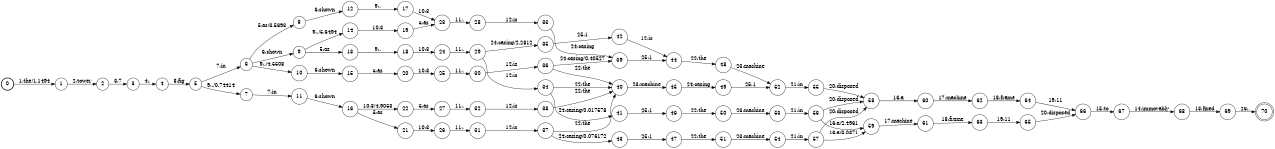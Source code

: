digraph FST {
rankdir = LR;
size = "8.5,11";
label = "";
center = 1;
orientation = Portrait;
ranksep = "0.4";
nodesep = "0.25";
0 [label = "0", shape = circle, style = bold, fontsize = 14]
	0 -> 1 [label = "1:the/1.1494", fontsize = 14];
1 [label = "1", shape = circle, style = solid, fontsize = 14]
	1 -> 2 [label = "2:tower", fontsize = 14];
2 [label = "2", shape = circle, style = solid, fontsize = 14]
	2 -> 3 [label = "3:7", fontsize = 14];
3 [label = "3", shape = circle, style = solid, fontsize = 14]
	3 -> 4 [label = "4:,", fontsize = 14];
4 [label = "4", shape = circle, style = solid, fontsize = 14]
	4 -> 5 [label = "8:fig", fontsize = 14];
5 [label = "5", shape = circle, style = solid, fontsize = 14]
	5 -> 6 [label = "7:in", fontsize = 14];
	5 -> 7 [label = "9:./0.74414", fontsize = 14];
6 [label = "6", shape = circle, style = solid, fontsize = 14]
	6 -> 8 [label = "5:as/3.5693", fontsize = 14];
	6 -> 9 [label = "6:shown", fontsize = 14];
	6 -> 10 [label = "9:./4.5508", fontsize = 14];
7 [label = "7", shape = circle, style = solid, fontsize = 14]
	7 -> 11 [label = "7:in", fontsize = 14];
8 [label = "8", shape = circle, style = solid, fontsize = 14]
	8 -> 12 [label = "6:shown", fontsize = 14];
9 [label = "9", shape = circle, style = solid, fontsize = 14]
	9 -> 13 [label = "5:as", fontsize = 14];
	9 -> 14 [label = "9:./5.6494", fontsize = 14];
10 [label = "10", shape = circle, style = solid, fontsize = 14]
	10 -> 15 [label = "6:shown", fontsize = 14];
11 [label = "11", shape = circle, style = solid, fontsize = 14]
	11 -> 16 [label = "6:shown", fontsize = 14];
12 [label = "12", shape = circle, style = solid, fontsize = 14]
	12 -> 17 [label = "9:.", fontsize = 14];
13 [label = "13", shape = circle, style = solid, fontsize = 14]
	13 -> 18 [label = "9:.", fontsize = 14];
14 [label = "14", shape = circle, style = solid, fontsize = 14]
	14 -> 19 [label = "10:3", fontsize = 14];
15 [label = "15", shape = circle, style = solid, fontsize = 14]
	15 -> 20 [label = "5:as", fontsize = 14];
16 [label = "16", shape = circle, style = solid, fontsize = 14]
	16 -> 21 [label = "5:as", fontsize = 14];
	16 -> 22 [label = "10:3/4.9053", fontsize = 14];
17 [label = "17", shape = circle, style = solid, fontsize = 14]
	17 -> 23 [label = "10:3", fontsize = 14];
18 [label = "18", shape = circle, style = solid, fontsize = 14]
	18 -> 24 [label = "10:3", fontsize = 14];
19 [label = "19", shape = circle, style = solid, fontsize = 14]
	19 -> 23 [label = "5:as", fontsize = 14];
20 [label = "20", shape = circle, style = solid, fontsize = 14]
	20 -> 25 [label = "10:3", fontsize = 14];
21 [label = "21", shape = circle, style = solid, fontsize = 14]
	21 -> 26 [label = "10:3", fontsize = 14];
22 [label = "22", shape = circle, style = solid, fontsize = 14]
	22 -> 27 [label = "5:as", fontsize = 14];
23 [label = "23", shape = circle, style = solid, fontsize = 14]
	23 -> 28 [label = "11:,", fontsize = 14];
24 [label = "24", shape = circle, style = solid, fontsize = 14]
	24 -> 29 [label = "11:,", fontsize = 14];
25 [label = "25", shape = circle, style = solid, fontsize = 14]
	25 -> 30 [label = "11:,", fontsize = 14];
26 [label = "26", shape = circle, style = solid, fontsize = 14]
	26 -> 31 [label = "11:,", fontsize = 14];
27 [label = "27", shape = circle, style = solid, fontsize = 14]
	27 -> 32 [label = "11:,", fontsize = 14];
28 [label = "28", shape = circle, style = solid, fontsize = 14]
	28 -> 33 [label = "12:is", fontsize = 14];
29 [label = "29", shape = circle, style = solid, fontsize = 14]
	29 -> 34 [label = "12:is", fontsize = 14];
	29 -> 35 [label = "24:casing/2.2812", fontsize = 14];
30 [label = "30", shape = circle, style = solid, fontsize = 14]
	30 -> 36 [label = "12:is", fontsize = 14];
31 [label = "31", shape = circle, style = solid, fontsize = 14]
	31 -> 37 [label = "12:is", fontsize = 14];
32 [label = "32", shape = circle, style = solid, fontsize = 14]
	32 -> 38 [label = "12:is", fontsize = 14];
33 [label = "33", shape = circle, style = solid, fontsize = 14]
	33 -> 39 [label = "24:casing", fontsize = 14];
34 [label = "34", shape = circle, style = solid, fontsize = 14]
	34 -> 40 [label = "22:the", fontsize = 14];
	34 -> 41 [label = "24:casing/0.017578", fontsize = 14];
35 [label = "35", shape = circle, style = solid, fontsize = 14]
	35 -> 42 [label = "25:1", fontsize = 14];
36 [label = "36", shape = circle, style = solid, fontsize = 14]
	36 -> 40 [label = "22:the", fontsize = 14];
	36 -> 39 [label = "24:casing/0.40527", fontsize = 14];
37 [label = "37", shape = circle, style = solid, fontsize = 14]
	37 -> 40 [label = "22:the", fontsize = 14];
	37 -> 43 [label = "24:casing/0.076172", fontsize = 14];
38 [label = "38", shape = circle, style = solid, fontsize = 14]
	38 -> 40 [label = "22:the", fontsize = 14];
39 [label = "39", shape = circle, style = solid, fontsize = 14]
	39 -> 44 [label = "25:1", fontsize = 14];
40 [label = "40", shape = circle, style = solid, fontsize = 14]
	40 -> 45 [label = "23:machine", fontsize = 14];
41 [label = "41", shape = circle, style = solid, fontsize = 14]
	41 -> 46 [label = "25:1", fontsize = 14];
42 [label = "42", shape = circle, style = solid, fontsize = 14]
	42 -> 44 [label = "12:is", fontsize = 14];
43 [label = "43", shape = circle, style = solid, fontsize = 14]
	43 -> 47 [label = "25:1", fontsize = 14];
44 [label = "44", shape = circle, style = solid, fontsize = 14]
	44 -> 48 [label = "22:the", fontsize = 14];
45 [label = "45", shape = circle, style = solid, fontsize = 14]
	45 -> 49 [label = "24:casing", fontsize = 14];
46 [label = "46", shape = circle, style = solid, fontsize = 14]
	46 -> 50 [label = "22:the", fontsize = 14];
47 [label = "47", shape = circle, style = solid, fontsize = 14]
	47 -> 51 [label = "22:the", fontsize = 14];
48 [label = "48", shape = circle, style = solid, fontsize = 14]
	48 -> 52 [label = "23:machine", fontsize = 14];
49 [label = "49", shape = circle, style = solid, fontsize = 14]
	49 -> 52 [label = "25:1", fontsize = 14];
50 [label = "50", shape = circle, style = solid, fontsize = 14]
	50 -> 53 [label = "23:machine", fontsize = 14];
51 [label = "51", shape = circle, style = solid, fontsize = 14]
	51 -> 54 [label = "23:machine", fontsize = 14];
52 [label = "52", shape = circle, style = solid, fontsize = 14]
	52 -> 55 [label = "21:in", fontsize = 14];
53 [label = "53", shape = circle, style = solid, fontsize = 14]
	53 -> 56 [label = "21:in", fontsize = 14];
54 [label = "54", shape = circle, style = solid, fontsize = 14]
	54 -> 57 [label = "21:in", fontsize = 14];
55 [label = "55", shape = circle, style = solid, fontsize = 14]
	55 -> 58 [label = "20:disposed", fontsize = 14];
56 [label = "56", shape = circle, style = solid, fontsize = 14]
	56 -> 59 [label = "16:a/2.4961", fontsize = 14];
	56 -> 58 [label = "20:disposed", fontsize = 14];
57 [label = "57", shape = circle, style = solid, fontsize = 14]
	57 -> 59 [label = "16:a/3.0371", fontsize = 14];
	57 -> 58 [label = "20:disposed", fontsize = 14];
58 [label = "58", shape = circle, style = solid, fontsize = 14]
	58 -> 60 [label = "16:a", fontsize = 14];
59 [label = "59", shape = circle, style = solid, fontsize = 14]
	59 -> 61 [label = "17:machine", fontsize = 14];
60 [label = "60", shape = circle, style = solid, fontsize = 14]
	60 -> 62 [label = "17:machine", fontsize = 14];
61 [label = "61", shape = circle, style = solid, fontsize = 14]
	61 -> 63 [label = "18:frame", fontsize = 14];
62 [label = "62", shape = circle, style = solid, fontsize = 14]
	62 -> 64 [label = "18:frame", fontsize = 14];
63 [label = "63", shape = circle, style = solid, fontsize = 14]
	63 -> 65 [label = "19:11", fontsize = 14];
64 [label = "64", shape = circle, style = solid, fontsize = 14]
	64 -> 66 [label = "19:11", fontsize = 14];
65 [label = "65", shape = circle, style = solid, fontsize = 14]
	65 -> 66 [label = "20:disposed", fontsize = 14];
66 [label = "66", shape = circle, style = solid, fontsize = 14]
	66 -> 67 [label = "15:to", fontsize = 14];
67 [label = "67", shape = circle, style = solid, fontsize = 14]
	67 -> 68 [label = "14:immovably", fontsize = 14];
68 [label = "68", shape = circle, style = solid, fontsize = 14]
	68 -> 69 [label = "13:fixed", fontsize = 14];
69 [label = "69", shape = circle, style = solid, fontsize = 14]
	69 -> 70 [label = "26:.", fontsize = 14];
70 [label = "70", shape = doublecircle, style = solid, fontsize = 14]
}
